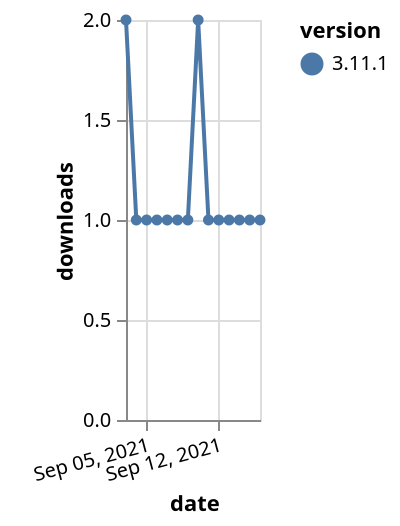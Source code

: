 {"$schema": "https://vega.github.io/schema/vega-lite/v5.json", "description": "A simple bar chart with embedded data.", "data": {"values": [{"date": "2021-09-03", "total": 241, "delta": 2, "version": "3.11.1"}, {"date": "2021-09-04", "total": 242, "delta": 1, "version": "3.11.1"}, {"date": "2021-09-05", "total": 243, "delta": 1, "version": "3.11.1"}, {"date": "2021-09-06", "total": 244, "delta": 1, "version": "3.11.1"}, {"date": "2021-09-07", "total": 245, "delta": 1, "version": "3.11.1"}, {"date": "2021-09-08", "total": 246, "delta": 1, "version": "3.11.1"}, {"date": "2021-09-09", "total": 247, "delta": 1, "version": "3.11.1"}, {"date": "2021-09-10", "total": 249, "delta": 2, "version": "3.11.1"}, {"date": "2021-09-11", "total": 250, "delta": 1, "version": "3.11.1"}, {"date": "2021-09-12", "total": 251, "delta": 1, "version": "3.11.1"}, {"date": "2021-09-13", "total": 252, "delta": 1, "version": "3.11.1"}, {"date": "2021-09-14", "total": 253, "delta": 1, "version": "3.11.1"}, {"date": "2021-09-15", "total": 254, "delta": 1, "version": "3.11.1"}, {"date": "2021-09-16", "total": 255, "delta": 1, "version": "3.11.1"}]}, "width": "container", "mark": {"type": "line", "point": {"filled": true}}, "encoding": {"x": {"field": "date", "type": "temporal", "timeUnit": "yearmonthdate", "title": "date", "axis": {"labelAngle": -15}}, "y": {"field": "delta", "type": "quantitative", "title": "downloads"}, "color": {"field": "version", "type": "nominal"}, "tooltip": {"field": "delta"}}}